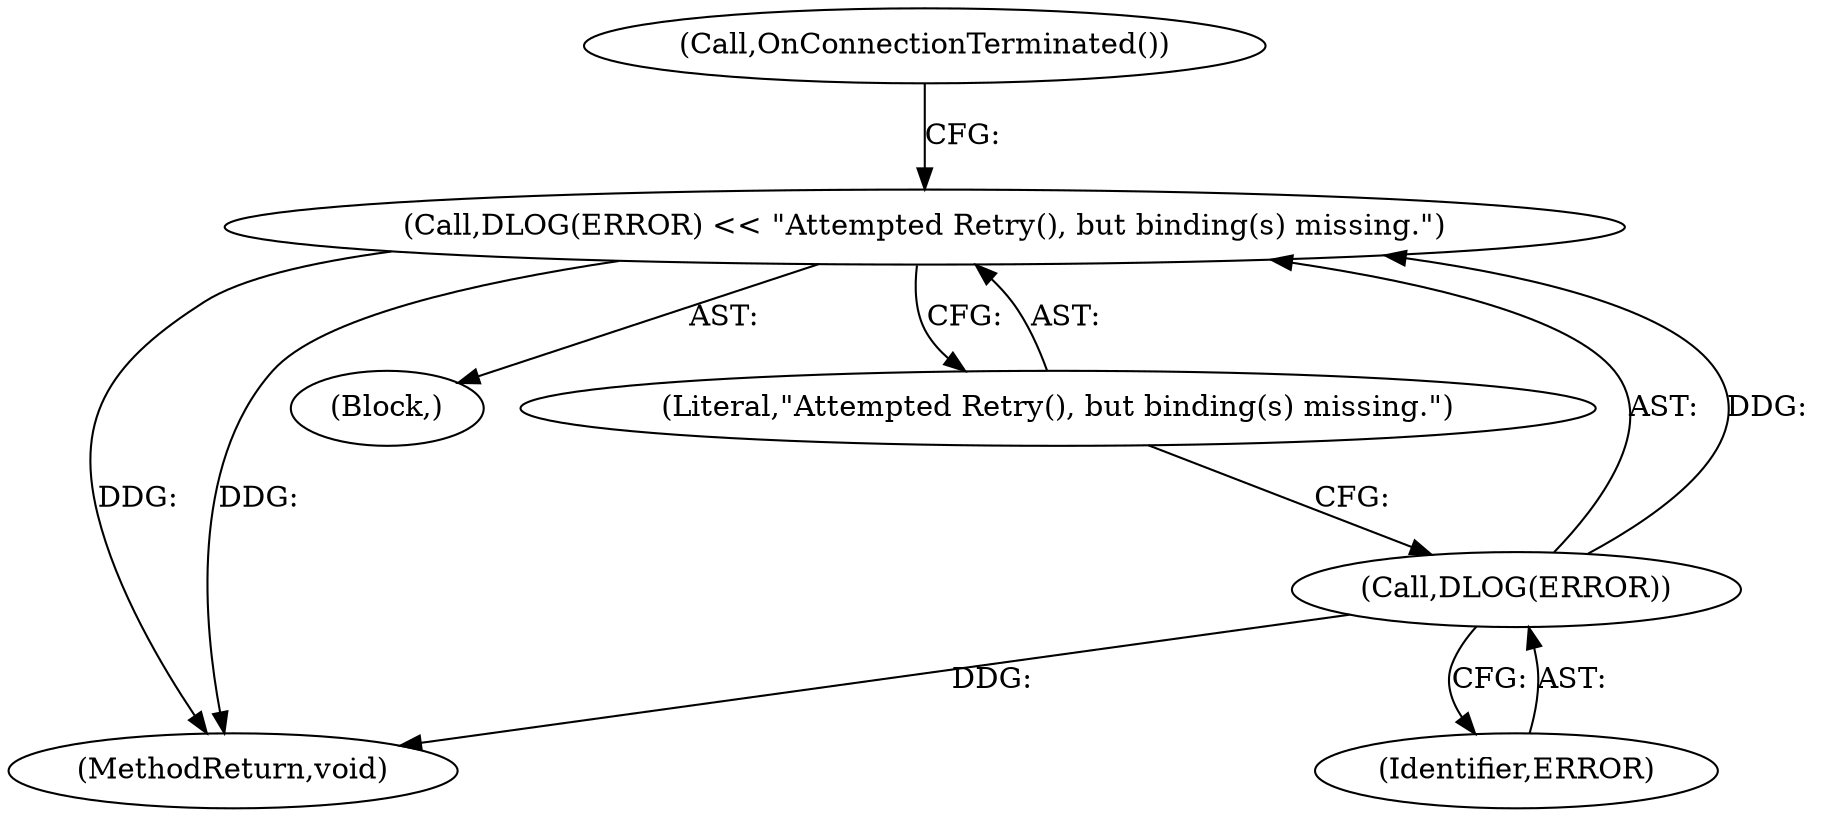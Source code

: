 digraph "1_Chrome_2706470a422dec8f4ae2538e80f0e7e3c4f4f7f6_6@del" {
"1000110" [label="(Call,DLOG(ERROR) << \"Attempted Retry(), but binding(s) missing.\")"];
"1000111" [label="(Call,DLOG(ERROR))"];
"1000112" [label="(Identifier,ERROR)"];
"1000110" [label="(Call,DLOG(ERROR) << \"Attempted Retry(), but binding(s) missing.\")"];
"1000146" [label="(MethodReturn,void)"];
"1000114" [label="(Call,OnConnectionTerminated())"];
"1000111" [label="(Call,DLOG(ERROR))"];
"1000109" [label="(Block,)"];
"1000113" [label="(Literal,\"Attempted Retry(), but binding(s) missing.\")"];
"1000110" -> "1000109"  [label="AST: "];
"1000110" -> "1000113"  [label="CFG: "];
"1000111" -> "1000110"  [label="AST: "];
"1000113" -> "1000110"  [label="AST: "];
"1000114" -> "1000110"  [label="CFG: "];
"1000110" -> "1000146"  [label="DDG: "];
"1000110" -> "1000146"  [label="DDG: "];
"1000111" -> "1000110"  [label="DDG: "];
"1000111" -> "1000112"  [label="CFG: "];
"1000112" -> "1000111"  [label="AST: "];
"1000113" -> "1000111"  [label="CFG: "];
"1000111" -> "1000146"  [label="DDG: "];
}
